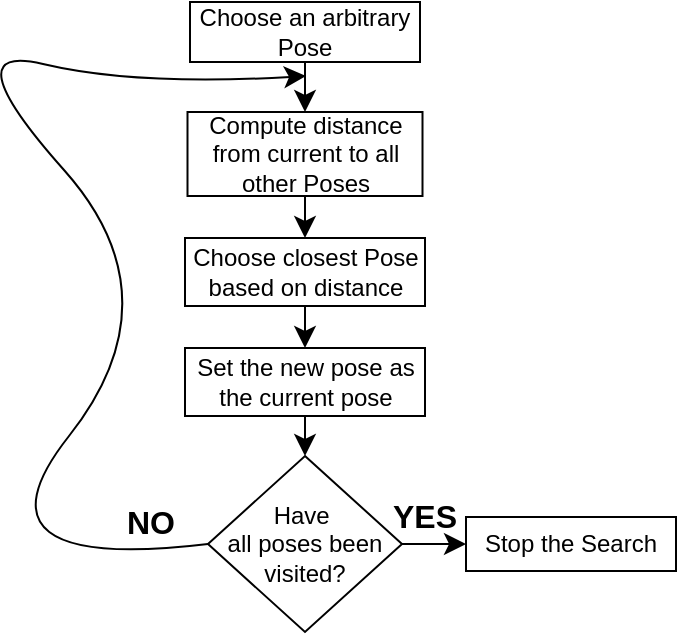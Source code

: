 <mxfile version="26.2.12">
  <diagram name="Page-1" id="bQ_VBY3OAiIYYnFE13Zi">
    <mxGraphModel dx="610" dy="320" grid="0" gridSize="10" guides="1" tooltips="1" connect="1" arrows="1" fold="1" page="0" pageScale="1" pageWidth="827" pageHeight="1169" math="0" shadow="0">
      <root>
        <mxCell id="0" />
        <mxCell id="1" parent="0" />
        <mxCell id="ggl8Nizo90f3ZOnRybTL-1" value="Choose an&amp;nbsp;arbitrary Pose" style="rounded=0;whiteSpace=wrap;html=1;" vertex="1" parent="1">
          <mxGeometry x="118" y="73" width="115" height="30" as="geometry" />
        </mxCell>
        <mxCell id="ggl8Nizo90f3ZOnRybTL-7" value="" style="edgeStyle=none;curved=1;rounded=0;orthogonalLoop=1;jettySize=auto;html=1;fontSize=12;startSize=8;endSize=8;entryX=0.5;entryY=0;entryDx=0;entryDy=0;" edge="1" parent="1" source="ggl8Nizo90f3ZOnRybTL-2" target="ggl8Nizo90f3ZOnRybTL-3">
          <mxGeometry relative="1" as="geometry" />
        </mxCell>
        <mxCell id="ggl8Nizo90f3ZOnRybTL-2" value="Compute distance from current to all other Poses" style="rounded=0;whiteSpace=wrap;html=1;" vertex="1" parent="1">
          <mxGeometry x="116.75" y="128" width="117.5" height="42" as="geometry" />
        </mxCell>
        <mxCell id="ggl8Nizo90f3ZOnRybTL-9" style="edgeStyle=none;curved=1;rounded=0;orthogonalLoop=1;jettySize=auto;html=1;exitX=0.5;exitY=1;exitDx=0;exitDy=0;entryX=0.5;entryY=0;entryDx=0;entryDy=0;fontSize=12;startSize=8;endSize=8;" edge="1" parent="1" source="ggl8Nizo90f3ZOnRybTL-3" target="ggl8Nizo90f3ZOnRybTL-4">
          <mxGeometry relative="1" as="geometry" />
        </mxCell>
        <mxCell id="ggl8Nizo90f3ZOnRybTL-3" value="Choose closest Pose based on distance" style="rounded=0;whiteSpace=wrap;html=1;" vertex="1" parent="1">
          <mxGeometry x="115.5" y="191" width="120" height="34" as="geometry" />
        </mxCell>
        <mxCell id="ggl8Nizo90f3ZOnRybTL-11" value="" style="edgeStyle=none;curved=1;rounded=0;orthogonalLoop=1;jettySize=auto;html=1;fontSize=12;startSize=8;endSize=8;" edge="1" parent="1" source="ggl8Nizo90f3ZOnRybTL-4" target="ggl8Nizo90f3ZOnRybTL-10">
          <mxGeometry relative="1" as="geometry" />
        </mxCell>
        <mxCell id="ggl8Nizo90f3ZOnRybTL-4" value="Set the new pose as the current pose" style="rounded=0;whiteSpace=wrap;html=1;" vertex="1" parent="1">
          <mxGeometry x="115.5" y="246" width="120" height="34" as="geometry" />
        </mxCell>
        <mxCell id="ggl8Nizo90f3ZOnRybTL-6" value="" style="endArrow=classic;html=1;rounded=0;fontSize=12;startSize=8;endSize=8;curved=1;exitX=0.5;exitY=1;exitDx=0;exitDy=0;entryX=0.5;entryY=0;entryDx=0;entryDy=0;" edge="1" parent="1" source="ggl8Nizo90f3ZOnRybTL-1" target="ggl8Nizo90f3ZOnRybTL-2">
          <mxGeometry width="50" height="50" relative="1" as="geometry">
            <mxPoint x="175" y="225" as="sourcePoint" />
            <mxPoint x="225" y="175" as="targetPoint" />
          </mxGeometry>
        </mxCell>
        <mxCell id="ggl8Nizo90f3ZOnRybTL-8" style="edgeStyle=none;curved=1;rounded=0;orthogonalLoop=1;jettySize=auto;html=1;exitX=0.5;exitY=1;exitDx=0;exitDy=0;fontSize=12;startSize=8;endSize=8;" edge="1" parent="1" source="ggl8Nizo90f3ZOnRybTL-3" target="ggl8Nizo90f3ZOnRybTL-3">
          <mxGeometry relative="1" as="geometry" />
        </mxCell>
        <mxCell id="ggl8Nizo90f3ZOnRybTL-13" value="" style="edgeStyle=none;curved=1;rounded=0;orthogonalLoop=1;jettySize=auto;html=1;fontSize=12;startSize=8;endSize=8;" edge="1" parent="1" source="ggl8Nizo90f3ZOnRybTL-10" target="ggl8Nizo90f3ZOnRybTL-12">
          <mxGeometry relative="1" as="geometry" />
        </mxCell>
        <mxCell id="ggl8Nizo90f3ZOnRybTL-10" value="Have&amp;nbsp;&lt;div&gt;all poses been visited?&lt;/div&gt;" style="rhombus;whiteSpace=wrap;html=1;" vertex="1" parent="1">
          <mxGeometry x="127" y="300" width="97" height="88" as="geometry" />
        </mxCell>
        <mxCell id="ggl8Nizo90f3ZOnRybTL-12" value="Stop the Search" style="rounded=0;whiteSpace=wrap;html=1;" vertex="1" parent="1">
          <mxGeometry x="256" y="330.5" width="105" height="27" as="geometry" />
        </mxCell>
        <mxCell id="ggl8Nizo90f3ZOnRybTL-14" value="&lt;b&gt;YES&lt;/b&gt;" style="text;html=1;align=center;verticalAlign=middle;resizable=0;points=[];autosize=1;strokeColor=none;fillColor=none;fontSize=16;" vertex="1" parent="1">
          <mxGeometry x="210" y="314" width="50" height="31" as="geometry" />
        </mxCell>
        <mxCell id="ggl8Nizo90f3ZOnRybTL-16" value="" style="endArrow=classic;html=1;rounded=0;fontSize=12;startSize=8;endSize=8;curved=1;exitX=0;exitY=0.5;exitDx=0;exitDy=0;" edge="1" parent="1" source="ggl8Nizo90f3ZOnRybTL-10">
          <mxGeometry width="50" height="50" relative="1" as="geometry">
            <mxPoint x="149" y="258" as="sourcePoint" />
            <mxPoint x="176" y="110" as="targetPoint" />
            <Array as="points">
              <mxPoint x="3" y="359" />
              <mxPoint x="112" y="221" />
              <mxPoint x="-2" y="93" />
              <mxPoint x="91" y="115" />
            </Array>
          </mxGeometry>
        </mxCell>
        <mxCell id="ggl8Nizo90f3ZOnRybTL-17" value="&lt;b&gt;NO&lt;/b&gt;" style="text;html=1;align=center;verticalAlign=middle;resizable=0;points=[];autosize=1;strokeColor=none;fillColor=none;fontSize=16;" vertex="1" parent="1">
          <mxGeometry x="76.5" y="317.5" width="42" height="31" as="geometry" />
        </mxCell>
      </root>
    </mxGraphModel>
  </diagram>
</mxfile>
